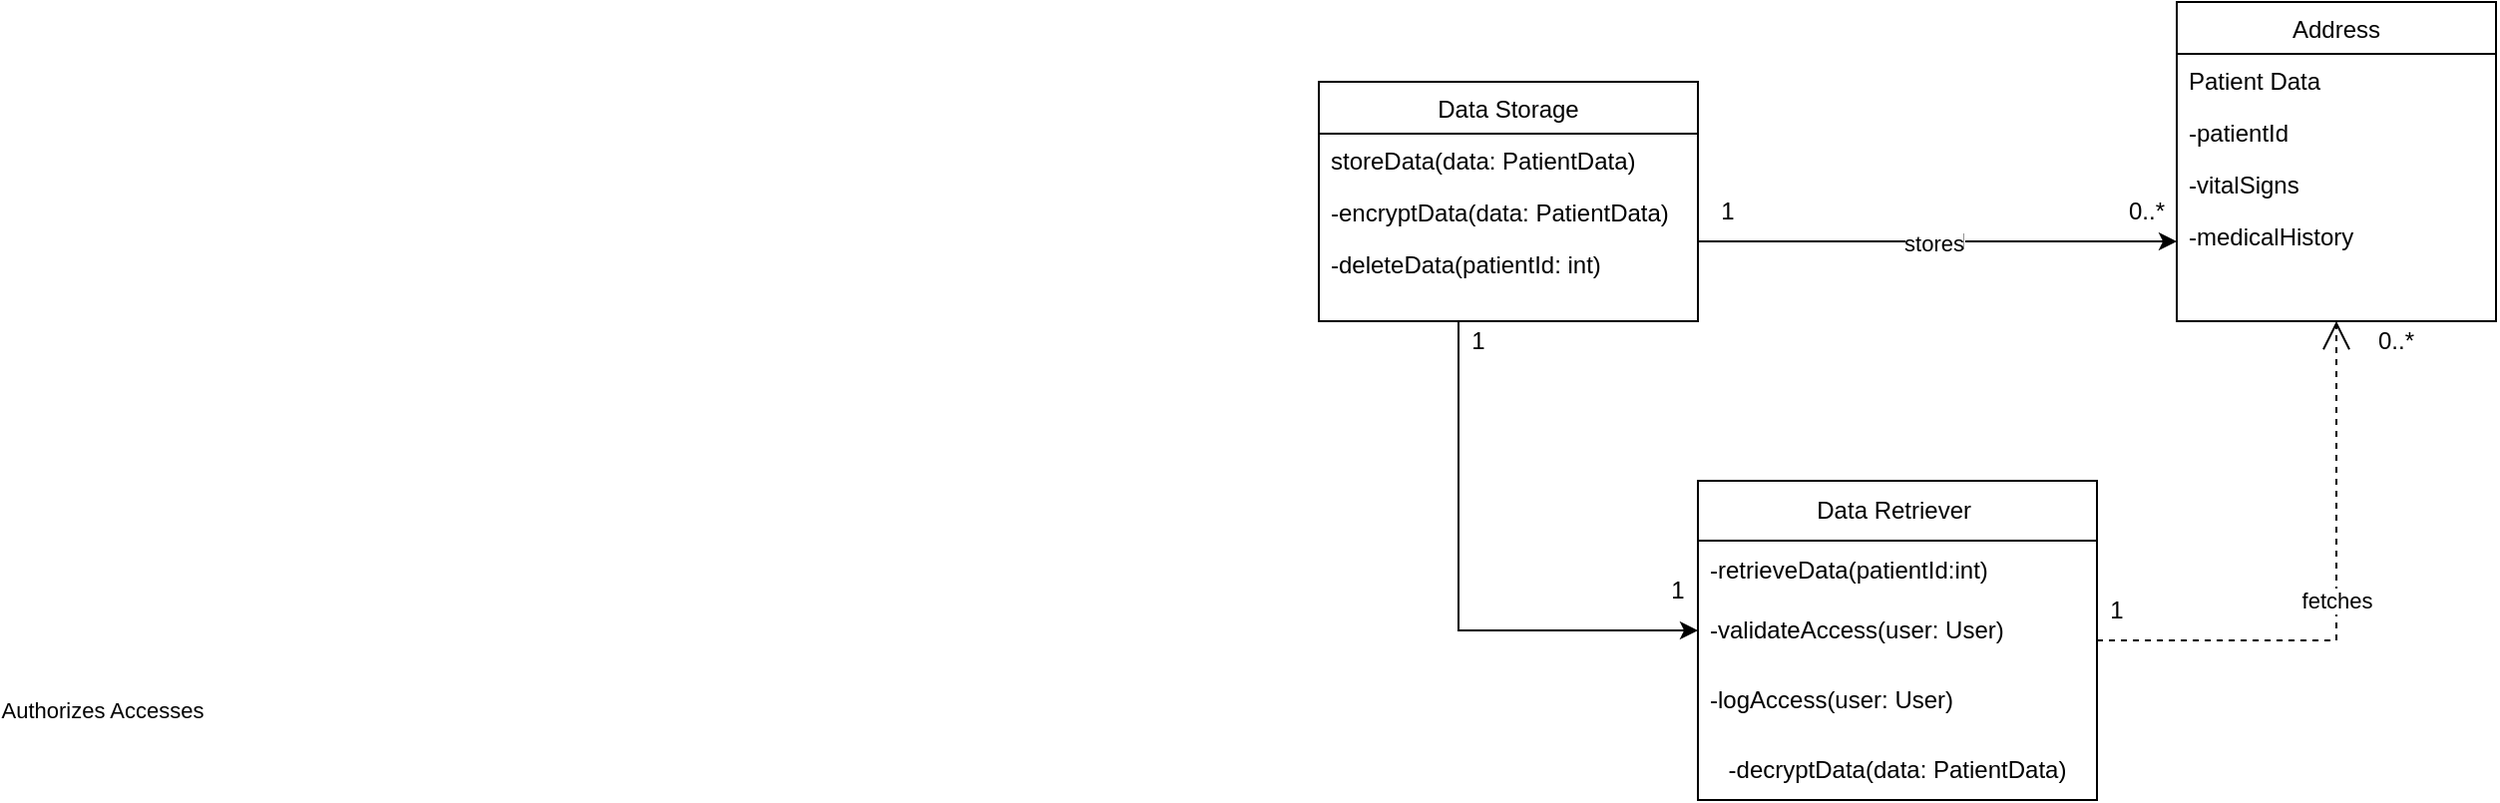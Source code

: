 <mxfile version="24.3.1" type="github">
  <diagram id="C5RBs43oDa-KdzZeNtuy" name="Page-1">
    <mxGraphModel dx="1861" dy="420" grid="1" gridSize="10" guides="1" tooltips="1" connect="1" arrows="1" fold="1" page="1" pageScale="1" pageWidth="827" pageHeight="1169" math="0" shadow="0">
      <root>
        <mxCell id="WIyWlLk6GJQsqaUBKTNV-0" />
        <mxCell id="WIyWlLk6GJQsqaUBKTNV-1" parent="WIyWlLk6GJQsqaUBKTNV-0" />
        <mxCell id="zkfFHV4jXpPFQw0GAbJ--17" value="Address" style="swimlane;fontStyle=0;align=center;verticalAlign=top;childLayout=stackLayout;horizontal=1;startSize=26;horizontalStack=0;resizeParent=1;resizeLast=0;collapsible=1;marginBottom=0;rounded=0;shadow=0;strokeWidth=1;" parent="WIyWlLk6GJQsqaUBKTNV-1" vertex="1">
          <mxGeometry x="480" y="40" width="160" height="160" as="geometry">
            <mxRectangle x="550" y="140" width="160" height="26" as="alternateBounds" />
          </mxGeometry>
        </mxCell>
        <mxCell id="zkfFHV4jXpPFQw0GAbJ--18" value="Patient Data" style="text;align=left;verticalAlign=top;spacingLeft=4;spacingRight=4;overflow=hidden;rotatable=0;points=[[0,0.5],[1,0.5]];portConstraint=eastwest;" parent="zkfFHV4jXpPFQw0GAbJ--17" vertex="1">
          <mxGeometry y="26" width="160" height="26" as="geometry" />
        </mxCell>
        <mxCell id="zkfFHV4jXpPFQw0GAbJ--19" value="-patientId" style="text;align=left;verticalAlign=top;spacingLeft=4;spacingRight=4;overflow=hidden;rotatable=0;points=[[0,0.5],[1,0.5]];portConstraint=eastwest;rounded=0;shadow=0;html=0;" parent="zkfFHV4jXpPFQw0GAbJ--17" vertex="1">
          <mxGeometry y="52" width="160" height="26" as="geometry" />
        </mxCell>
        <mxCell id="zkfFHV4jXpPFQw0GAbJ--20" value="-vitalSigns" style="text;align=left;verticalAlign=top;spacingLeft=4;spacingRight=4;overflow=hidden;rotatable=0;points=[[0,0.5],[1,0.5]];portConstraint=eastwest;rounded=0;shadow=0;html=0;" parent="zkfFHV4jXpPFQw0GAbJ--17" vertex="1">
          <mxGeometry y="78" width="160" height="26" as="geometry" />
        </mxCell>
        <mxCell id="zkfFHV4jXpPFQw0GAbJ--21" value="-medicalHistory" style="text;align=left;verticalAlign=top;spacingLeft=4;spacingRight=4;overflow=hidden;rotatable=0;points=[[0,0.5],[1,0.5]];portConstraint=eastwest;rounded=0;shadow=0;html=0;" parent="zkfFHV4jXpPFQw0GAbJ--17" vertex="1">
          <mxGeometry y="104" width="160" height="26" as="geometry" />
        </mxCell>
        <mxCell id="rZdCBu5MX2PZMubRWapL-0" value="Data Retriever&amp;nbsp;" style="swimlane;fontStyle=0;childLayout=stackLayout;horizontal=1;startSize=30;horizontalStack=0;resizeParent=1;resizeParentMax=0;resizeLast=0;collapsible=1;marginBottom=0;whiteSpace=wrap;html=1;" vertex="1" parent="WIyWlLk6GJQsqaUBKTNV-1">
          <mxGeometry x="240" y="280" width="200" height="160" as="geometry" />
        </mxCell>
        <mxCell id="rZdCBu5MX2PZMubRWapL-1" value="-retrieveData(patientId:int)" style="text;strokeColor=none;fillColor=none;align=left;verticalAlign=middle;spacingLeft=4;spacingRight=4;overflow=hidden;points=[[0,0.5],[1,0.5]];portConstraint=eastwest;rotatable=0;whiteSpace=wrap;html=1;" vertex="1" parent="rZdCBu5MX2PZMubRWapL-0">
          <mxGeometry y="30" width="200" height="30" as="geometry" />
        </mxCell>
        <mxCell id="rZdCBu5MX2PZMubRWapL-2" value="-validateAccess(user: User)" style="text;strokeColor=none;fillColor=none;align=left;verticalAlign=middle;spacingLeft=4;spacingRight=4;overflow=hidden;points=[[0,0.5],[1,0.5]];portConstraint=eastwest;rotatable=0;whiteSpace=wrap;html=1;" vertex="1" parent="rZdCBu5MX2PZMubRWapL-0">
          <mxGeometry y="60" width="200" height="30" as="geometry" />
        </mxCell>
        <mxCell id="rZdCBu5MX2PZMubRWapL-3" value="-logAccess(user: User)" style="text;strokeColor=none;fillColor=none;align=left;verticalAlign=middle;spacingLeft=4;spacingRight=4;overflow=hidden;points=[[0,0.5],[1,0.5]];portConstraint=eastwest;rotatable=0;whiteSpace=wrap;html=1;" vertex="1" parent="rZdCBu5MX2PZMubRWapL-0">
          <mxGeometry y="90" width="200" height="40" as="geometry" />
        </mxCell>
        <mxCell id="rZdCBu5MX2PZMubRWapL-4" value="-decryptData(data: PatientData)" style="text;strokeColor=none;align=center;fillColor=none;html=1;verticalAlign=middle;whiteSpace=wrap;rounded=0;" vertex="1" parent="rZdCBu5MX2PZMubRWapL-0">
          <mxGeometry y="130" width="200" height="30" as="geometry" />
        </mxCell>
        <mxCell id="rZdCBu5MX2PZMubRWapL-5" value="Data Storage" style="swimlane;fontStyle=0;align=center;verticalAlign=top;childLayout=stackLayout;horizontal=1;startSize=26;horizontalStack=0;resizeParent=1;resizeLast=0;collapsible=1;marginBottom=0;rounded=0;shadow=0;strokeWidth=1;" vertex="1" parent="WIyWlLk6GJQsqaUBKTNV-1">
          <mxGeometry x="50" y="80" width="190" height="120" as="geometry">
            <mxRectangle x="550" y="140" width="160" height="26" as="alternateBounds" />
          </mxGeometry>
        </mxCell>
        <mxCell id="rZdCBu5MX2PZMubRWapL-6" value="storeData(data: PatientData)" style="text;align=left;verticalAlign=top;spacingLeft=4;spacingRight=4;overflow=hidden;rotatable=0;points=[[0,0.5],[1,0.5]];portConstraint=eastwest;" vertex="1" parent="rZdCBu5MX2PZMubRWapL-5">
          <mxGeometry y="26" width="190" height="26" as="geometry" />
        </mxCell>
        <mxCell id="rZdCBu5MX2PZMubRWapL-7" value="-encryptData(data: PatientData)" style="text;align=left;verticalAlign=top;spacingLeft=4;spacingRight=4;overflow=hidden;rotatable=0;points=[[0,0.5],[1,0.5]];portConstraint=eastwest;rounded=0;shadow=0;html=0;" vertex="1" parent="rZdCBu5MX2PZMubRWapL-5">
          <mxGeometry y="52" width="190" height="26" as="geometry" />
        </mxCell>
        <mxCell id="rZdCBu5MX2PZMubRWapL-8" value="-deleteData(patientId: int)" style="text;align=left;verticalAlign=top;spacingLeft=4;spacingRight=4;overflow=hidden;rotatable=0;points=[[0,0.5],[1,0.5]];portConstraint=eastwest;rounded=0;shadow=0;html=0;" vertex="1" parent="rZdCBu5MX2PZMubRWapL-5">
          <mxGeometry y="78" width="190" height="26" as="geometry" />
        </mxCell>
        <mxCell id="rZdCBu5MX2PZMubRWapL-10" value="1" style="text;html=1;align=center;verticalAlign=middle;whiteSpace=wrap;rounded=0;" vertex="1" parent="WIyWlLk6GJQsqaUBKTNV-1">
          <mxGeometry x="240" y="130" width="30" height="30" as="geometry" />
        </mxCell>
        <mxCell id="rZdCBu5MX2PZMubRWapL-11" value="0..*" style="text;html=1;align=center;verticalAlign=middle;whiteSpace=wrap;rounded=0;" vertex="1" parent="WIyWlLk6GJQsqaUBKTNV-1">
          <mxGeometry x="450" y="130" width="30" height="30" as="geometry" />
        </mxCell>
        <mxCell id="rZdCBu5MX2PZMubRWapL-15" value="" style="endArrow=classic;html=1;rounded=0;entryX=1;entryY=1;entryDx=0;entryDy=0;exitX=0;exitY=1;exitDx=0;exitDy=0;" edge="1" parent="WIyWlLk6GJQsqaUBKTNV-1" source="rZdCBu5MX2PZMubRWapL-10" target="rZdCBu5MX2PZMubRWapL-11">
          <mxGeometry relative="1" as="geometry">
            <mxPoint x="313.5" y="160" as="sourcePoint" />
            <mxPoint x="413.5" y="160" as="targetPoint" />
          </mxGeometry>
        </mxCell>
        <mxCell id="rZdCBu5MX2PZMubRWapL-16" value="Label" style="edgeLabel;resizable=0;html=1;;align=center;verticalAlign=middle;" connectable="0" vertex="1" parent="rZdCBu5MX2PZMubRWapL-15">
          <mxGeometry relative="1" as="geometry" />
        </mxCell>
        <mxCell id="rZdCBu5MX2PZMubRWapL-17" value="stores" style="edgeLabel;html=1;align=center;verticalAlign=middle;resizable=0;points=[];" vertex="1" connectable="0" parent="rZdCBu5MX2PZMubRWapL-15">
          <mxGeometry x="-0.02" y="-1" relative="1" as="geometry">
            <mxPoint as="offset" />
          </mxGeometry>
        </mxCell>
        <mxCell id="rZdCBu5MX2PZMubRWapL-18" value="fetches" style="endArrow=open;endSize=12;dashed=1;html=1;rounded=0;entryX=0.5;entryY=1;entryDx=0;entryDy=0;" edge="1" parent="WIyWlLk6GJQsqaUBKTNV-1" target="zkfFHV4jXpPFQw0GAbJ--17">
          <mxGeometry width="160" relative="1" as="geometry">
            <mxPoint x="440" y="360" as="sourcePoint" />
            <mxPoint x="600" y="240" as="targetPoint" />
            <Array as="points">
              <mxPoint x="560" y="360" />
            </Array>
          </mxGeometry>
        </mxCell>
        <mxCell id="rZdCBu5MX2PZMubRWapL-20" value="" style="endArrow=classic;html=1;rounded=0;entryX=0;entryY=0.5;entryDx=0;entryDy=0;" edge="1" parent="WIyWlLk6GJQsqaUBKTNV-1" target="rZdCBu5MX2PZMubRWapL-2">
          <mxGeometry relative="1" as="geometry">
            <mxPoint x="120" y="200" as="sourcePoint" />
            <mxPoint x="220" y="360" as="targetPoint" />
            <Array as="points">
              <mxPoint x="120" y="355" />
            </Array>
          </mxGeometry>
        </mxCell>
        <mxCell id="rZdCBu5MX2PZMubRWapL-21" value="Authorizes Accesses" style="edgeLabel;resizable=0;html=1;;align=center;verticalAlign=middle;" connectable="0" vertex="1" parent="rZdCBu5MX2PZMubRWapL-20">
          <mxGeometry relative="1" as="geometry">
            <mxPoint x="-680" y="57" as="offset" />
          </mxGeometry>
        </mxCell>
        <mxCell id="rZdCBu5MX2PZMubRWapL-24" value="1" style="text;html=1;align=center;verticalAlign=middle;whiteSpace=wrap;rounded=0;" vertex="1" parent="WIyWlLk6GJQsqaUBKTNV-1">
          <mxGeometry x="120" y="200" width="20" height="20" as="geometry" />
        </mxCell>
        <mxCell id="rZdCBu5MX2PZMubRWapL-27" value="1" style="text;html=1;align=center;verticalAlign=middle;whiteSpace=wrap;rounded=0;" vertex="1" parent="WIyWlLk6GJQsqaUBKTNV-1">
          <mxGeometry x="220" y="325" width="20" height="20" as="geometry" />
        </mxCell>
        <mxCell id="rZdCBu5MX2PZMubRWapL-30" value="0..*" style="text;html=1;align=center;verticalAlign=middle;whiteSpace=wrap;rounded=0;" vertex="1" parent="WIyWlLk6GJQsqaUBKTNV-1">
          <mxGeometry x="580" y="200" width="20" height="20" as="geometry" />
        </mxCell>
        <mxCell id="rZdCBu5MX2PZMubRWapL-31" value="1" style="text;html=1;align=center;verticalAlign=middle;whiteSpace=wrap;rounded=0;" vertex="1" parent="WIyWlLk6GJQsqaUBKTNV-1">
          <mxGeometry x="440" y="335" width="20" height="20" as="geometry" />
        </mxCell>
      </root>
    </mxGraphModel>
  </diagram>
</mxfile>
